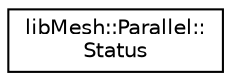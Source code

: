 digraph "Graphical Class Hierarchy"
{
  edge [fontname="Helvetica",fontsize="10",labelfontname="Helvetica",labelfontsize="10"];
  node [fontname="Helvetica",fontsize="10",shape=record];
  rankdir="LR";
  Node1 [label="libMesh::Parallel::\lStatus",height=0.2,width=0.4,color="black", fillcolor="white", style="filled",URL="$classlibMesh_1_1Parallel_1_1Status.html"];
}
